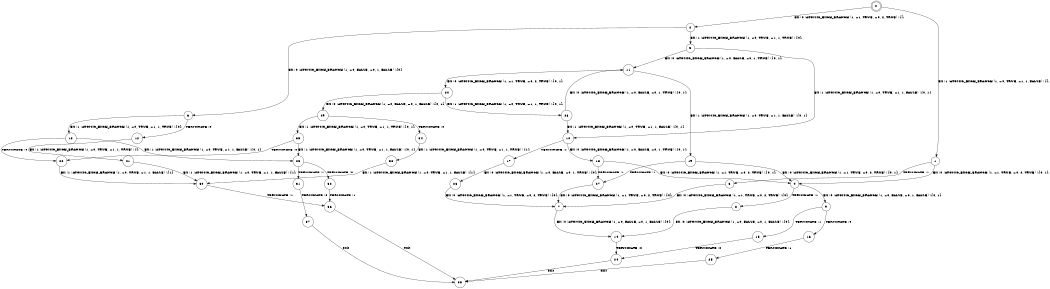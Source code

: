 digraph BCG {
size = "7, 10.5";
center = TRUE;
node [shape = circle];
0 [peripheries = 2];
0 -> 1 [label = "EX !1 !ATOMIC_EXCH_BRANCH (1, +0, TRUE, +1, 1, FALSE) !{}"];
0 -> 2 [label = "EX !0 !ATOMIC_EXCH_BRANCH (1, +1, TRUE, +0, 2, TRUE) !{}"];
1 -> 3 [label = "TERMINATE !1"];
1 -> 4 [label = "EX !0 !ATOMIC_EXCH_BRANCH (1, +1, TRUE, +0, 2, TRUE) !{0, 1}"];
2 -> 5 [label = "EX !1 !ATOMIC_EXCH_BRANCH (1, +0, TRUE, +1, 1, TRUE) !{0}"];
2 -> 6 [label = "EX !0 !ATOMIC_EXCH_BRANCH (1, +0, FALSE, +0, 1, FALSE) !{0}"];
3 -> 7 [label = "EX !0 !ATOMIC_EXCH_BRANCH (1, +1, TRUE, +0, 2, TRUE) !{0}"];
4 -> 8 [label = "TERMINATE !1"];
4 -> 9 [label = "EX !0 !ATOMIC_EXCH_BRANCH (1, +0, FALSE, +0, 1, FALSE) !{0, 1}"];
5 -> 10 [label = "EX !1 !ATOMIC_EXCH_BRANCH (1, +0, TRUE, +1, 1, FALSE) !{0, 1}"];
5 -> 11 [label = "EX !0 !ATOMIC_EXCH_BRANCH (1, +0, FALSE, +0, 1, TRUE) !{0, 1}"];
6 -> 12 [label = "TERMINATE !0"];
6 -> 13 [label = "EX !1 !ATOMIC_EXCH_BRANCH (1, +0, TRUE, +1, 1, TRUE) !{0}"];
7 -> 14 [label = "EX !0 !ATOMIC_EXCH_BRANCH (1, +0, FALSE, +0, 1, FALSE) !{0}"];
8 -> 14 [label = "EX !0 !ATOMIC_EXCH_BRANCH (1, +0, FALSE, +0, 1, FALSE) !{0}"];
9 -> 15 [label = "TERMINATE !1"];
9 -> 16 [label = "TERMINATE !0"];
10 -> 17 [label = "TERMINATE !1"];
10 -> 18 [label = "EX !0 !ATOMIC_EXCH_BRANCH (1, +0, FALSE, +0, 1, TRUE) !{0, 1}"];
11 -> 19 [label = "EX !1 !ATOMIC_EXCH_BRANCH (1, +0, TRUE, +1, 1, FALSE) !{0, 1}"];
11 -> 20 [label = "EX !0 !ATOMIC_EXCH_BRANCH (1, +1, TRUE, +0, 2, TRUE) !{0, 1}"];
12 -> 21 [label = "EX !1 !ATOMIC_EXCH_BRANCH (1, +0, TRUE, +1, 1, TRUE) !{}"];
13 -> 22 [label = "TERMINATE !0"];
13 -> 23 [label = "EX !1 !ATOMIC_EXCH_BRANCH (1, +0, TRUE, +1, 1, FALSE) !{0, 1}"];
14 -> 24 [label = "TERMINATE !0"];
15 -> 24 [label = "TERMINATE !0"];
16 -> 25 [label = "TERMINATE !1"];
17 -> 26 [label = "EX !0 !ATOMIC_EXCH_BRANCH (1, +0, FALSE, +0, 1, TRUE) !{0}"];
18 -> 27 [label = "TERMINATE !1"];
18 -> 4 [label = "EX !0 !ATOMIC_EXCH_BRANCH (1, +1, TRUE, +0, 2, TRUE) !{0, 1}"];
19 -> 27 [label = "TERMINATE !1"];
19 -> 4 [label = "EX !0 !ATOMIC_EXCH_BRANCH (1, +1, TRUE, +0, 2, TRUE) !{0, 1}"];
20 -> 28 [label = "EX !1 !ATOMIC_EXCH_BRANCH (1, +0, TRUE, +1, 1, TRUE) !{0, 1}"];
20 -> 29 [label = "EX !0 !ATOMIC_EXCH_BRANCH (1, +0, FALSE, +0, 1, FALSE) !{0, 1}"];
21 -> 30 [label = "EX !1 !ATOMIC_EXCH_BRANCH (1, +0, TRUE, +1, 1, FALSE) !{1}"];
22 -> 30 [label = "EX !1 !ATOMIC_EXCH_BRANCH (1, +0, TRUE, +1, 1, FALSE) !{1}"];
23 -> 31 [label = "TERMINATE !1"];
23 -> 32 [label = "TERMINATE !0"];
24 -> 33 [label = "exit"];
25 -> 33 [label = "exit"];
26 -> 7 [label = "EX !0 !ATOMIC_EXCH_BRANCH (1, +1, TRUE, +0, 2, TRUE) !{0}"];
27 -> 7 [label = "EX !0 !ATOMIC_EXCH_BRANCH (1, +1, TRUE, +0, 2, TRUE) !{0}"];
28 -> 10 [label = "EX !1 !ATOMIC_EXCH_BRANCH (1, +0, TRUE, +1, 1, FALSE) !{0, 1}"];
28 -> 11 [label = "EX !0 !ATOMIC_EXCH_BRANCH (1, +0, FALSE, +0, 1, TRUE) !{0, 1}"];
29 -> 34 [label = "TERMINATE !0"];
29 -> 35 [label = "EX !1 !ATOMIC_EXCH_BRANCH (1, +0, TRUE, +1, 1, TRUE) !{0, 1}"];
30 -> 36 [label = "TERMINATE !1"];
31 -> 37 [label = "TERMINATE !0"];
32 -> 36 [label = "TERMINATE !1"];
34 -> 38 [label = "EX !1 !ATOMIC_EXCH_BRANCH (1, +0, TRUE, +1, 1, TRUE) !{1}"];
35 -> 22 [label = "TERMINATE !0"];
35 -> 23 [label = "EX !1 !ATOMIC_EXCH_BRANCH (1, +0, TRUE, +1, 1, FALSE) !{0, 1}"];
36 -> 33 [label = "exit"];
37 -> 33 [label = "exit"];
38 -> 30 [label = "EX !1 !ATOMIC_EXCH_BRANCH (1, +0, TRUE, +1, 1, FALSE) !{1}"];
}
